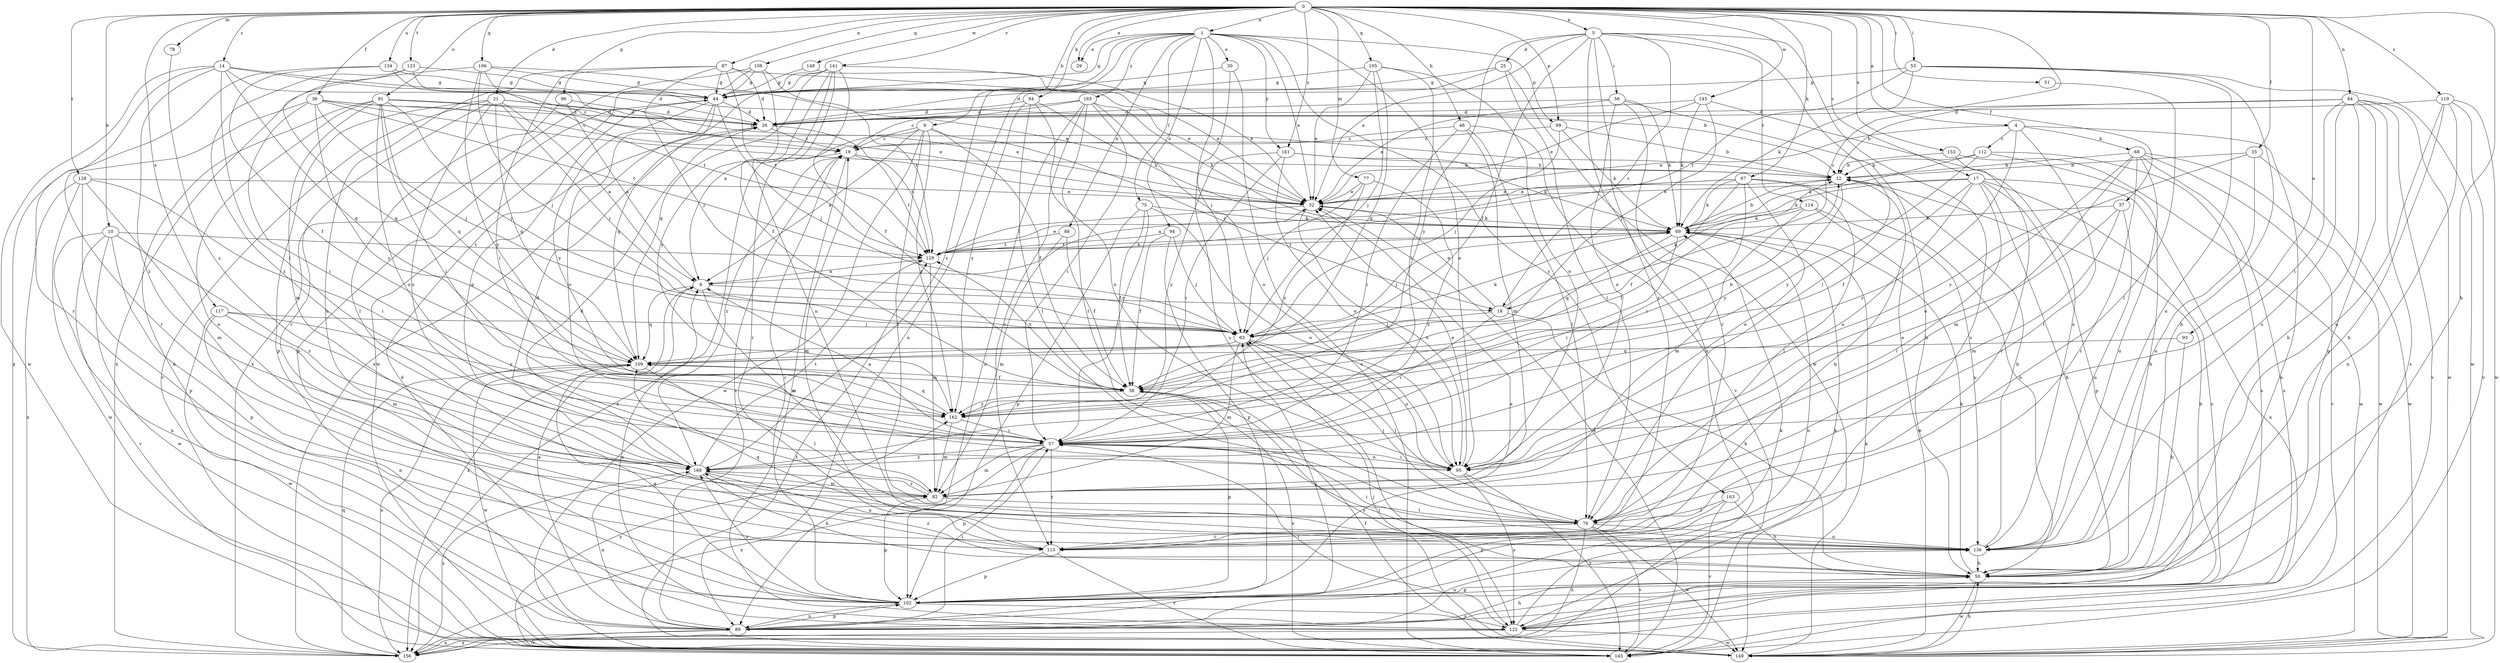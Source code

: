 strict digraph  {
0;
1;
4;
5;
6;
9;
10;
12;
14;
17;
18;
19;
21;
25;
26;
29;
30;
32;
35;
36;
37;
38;
44;
46;
50;
51;
53;
56;
57;
63;
64;
67;
68;
69;
75;
76;
77;
78;
82;
84;
87;
88;
89;
91;
93;
94;
95;
96;
99;
102;
105;
106;
108;
109;
112;
114;
115;
117;
119;
122;
123;
128;
129;
134;
136;
141;
143;
145;
148;
149;
153;
156;
161;
162;
163;
165;
168;
0 -> 1  [label=a];
0 -> 4  [label=a];
0 -> 5  [label=a];
0 -> 9  [label=b];
0 -> 10  [label=b];
0 -> 14  [label=c];
0 -> 17  [label=c];
0 -> 18  [label=c];
0 -> 21  [label=d];
0 -> 29  [label=e];
0 -> 35  [label=f];
0 -> 36  [label=f];
0 -> 37  [label=f];
0 -> 46  [label=h];
0 -> 50  [label=h];
0 -> 51  [label=i];
0 -> 53  [label=i];
0 -> 64  [label=k];
0 -> 67  [label=k];
0 -> 77  [label=m];
0 -> 78  [label=m];
0 -> 84  [label=n];
0 -> 87  [label=n];
0 -> 91  [label=o];
0 -> 93  [label=o];
0 -> 96  [label=p];
0 -> 99  [label=p];
0 -> 105  [label=q];
0 -> 106  [label=q];
0 -> 108  [label=q];
0 -> 117  [label=s];
0 -> 119  [label=s];
0 -> 123  [label=t];
0 -> 128  [label=t];
0 -> 134  [label=u];
0 -> 141  [label=v];
0 -> 145  [label=w];
0 -> 148  [label=w];
0 -> 153  [label=x];
0 -> 161  [label=y];
1 -> 29  [label=e];
1 -> 30  [label=e];
1 -> 32  [label=e];
1 -> 44  [label=g];
1 -> 75  [label=l];
1 -> 88  [label=n];
1 -> 89  [label=n];
1 -> 94  [label=o];
1 -> 95  [label=o];
1 -> 99  [label=p];
1 -> 122  [label=s];
1 -> 161  [label=y];
1 -> 163  [label=z];
1 -> 165  [label=z];
1 -> 168  [label=z];
4 -> 32  [label=e];
4 -> 68  [label=k];
4 -> 76  [label=l];
4 -> 89  [label=n];
4 -> 112  [label=r];
4 -> 168  [label=z];
5 -> 18  [label=c];
5 -> 25  [label=d];
5 -> 32  [label=e];
5 -> 38  [label=f];
5 -> 56  [label=i];
5 -> 76  [label=l];
5 -> 114  [label=r];
5 -> 115  [label=r];
5 -> 122  [label=s];
5 -> 156  [label=x];
5 -> 162  [label=y];
6 -> 18  [label=c];
6 -> 82  [label=m];
6 -> 109  [label=q];
6 -> 156  [label=x];
9 -> 6  [label=a];
9 -> 18  [label=c];
9 -> 19  [label=c];
9 -> 38  [label=f];
9 -> 76  [label=l];
9 -> 115  [label=r];
9 -> 149  [label=w];
9 -> 162  [label=y];
10 -> 89  [label=n];
10 -> 102  [label=p];
10 -> 129  [label=t];
10 -> 143  [label=v];
10 -> 149  [label=w];
10 -> 168  [label=z];
12 -> 32  [label=e];
12 -> 162  [label=y];
14 -> 12  [label=b];
14 -> 19  [label=c];
14 -> 44  [label=g];
14 -> 57  [label=i];
14 -> 109  [label=q];
14 -> 115  [label=r];
14 -> 149  [label=w];
14 -> 168  [label=z];
17 -> 32  [label=e];
17 -> 38  [label=f];
17 -> 50  [label=h];
17 -> 69  [label=k];
17 -> 76  [label=l];
17 -> 95  [label=o];
17 -> 102  [label=p];
17 -> 122  [label=s];
17 -> 156  [label=x];
18 -> 12  [label=b];
18 -> 32  [label=e];
18 -> 50  [label=h];
18 -> 57  [label=i];
18 -> 63  [label=j];
19 -> 12  [label=b];
19 -> 122  [label=s];
19 -> 129  [label=t];
19 -> 156  [label=x];
19 -> 168  [label=z];
21 -> 6  [label=a];
21 -> 26  [label=d];
21 -> 32  [label=e];
21 -> 63  [label=j];
21 -> 102  [label=p];
21 -> 109  [label=q];
21 -> 115  [label=r];
21 -> 143  [label=v];
21 -> 168  [label=z];
25 -> 26  [label=d];
25 -> 44  [label=g];
25 -> 76  [label=l];
25 -> 149  [label=w];
26 -> 19  [label=c];
26 -> 129  [label=t];
30 -> 44  [label=g];
30 -> 63  [label=j];
30 -> 143  [label=v];
32 -> 69  [label=k];
32 -> 95  [label=o];
32 -> 129  [label=t];
35 -> 12  [label=b];
35 -> 136  [label=u];
35 -> 149  [label=w];
35 -> 162  [label=y];
36 -> 19  [label=c];
36 -> 26  [label=d];
36 -> 32  [label=e];
36 -> 57  [label=i];
36 -> 63  [label=j];
36 -> 115  [label=r];
36 -> 129  [label=t];
36 -> 162  [label=y];
37 -> 69  [label=k];
37 -> 82  [label=m];
37 -> 95  [label=o];
37 -> 136  [label=u];
38 -> 12  [label=b];
38 -> 102  [label=p];
38 -> 122  [label=s];
38 -> 129  [label=t];
38 -> 143  [label=v];
38 -> 162  [label=y];
44 -> 26  [label=d];
44 -> 63  [label=j];
44 -> 95  [label=o];
44 -> 102  [label=p];
44 -> 109  [label=q];
44 -> 162  [label=y];
46 -> 19  [label=c];
46 -> 57  [label=i];
46 -> 76  [label=l];
46 -> 82  [label=m];
46 -> 143  [label=v];
50 -> 57  [label=i];
50 -> 69  [label=k];
50 -> 102  [label=p];
50 -> 149  [label=w];
50 -> 168  [label=z];
51 -> 76  [label=l];
53 -> 44  [label=g];
53 -> 50  [label=h];
53 -> 69  [label=k];
53 -> 129  [label=t];
53 -> 136  [label=u];
53 -> 149  [label=w];
56 -> 26  [label=d];
56 -> 32  [label=e];
56 -> 50  [label=h];
56 -> 69  [label=k];
56 -> 95  [label=o];
56 -> 115  [label=r];
57 -> 6  [label=a];
57 -> 82  [label=m];
57 -> 95  [label=o];
57 -> 102  [label=p];
57 -> 115  [label=r];
57 -> 156  [label=x];
57 -> 168  [label=z];
63 -> 69  [label=k];
63 -> 76  [label=l];
63 -> 82  [label=m];
63 -> 95  [label=o];
63 -> 109  [label=q];
64 -> 26  [label=d];
64 -> 69  [label=k];
64 -> 76  [label=l];
64 -> 95  [label=o];
64 -> 162  [label=y];
67 -> 6  [label=a];
67 -> 32  [label=e];
67 -> 38  [label=f];
67 -> 50  [label=h];
67 -> 57  [label=i];
67 -> 69  [label=k];
67 -> 76  [label=l];
67 -> 95  [label=o];
68 -> 12  [label=b];
68 -> 82  [label=m];
68 -> 95  [label=o];
68 -> 115  [label=r];
68 -> 122  [label=s];
68 -> 136  [label=u];
68 -> 143  [label=v];
68 -> 149  [label=w];
69 -> 12  [label=b];
69 -> 57  [label=i];
69 -> 63  [label=j];
69 -> 89  [label=n];
69 -> 109  [label=q];
69 -> 129  [label=t];
75 -> 38  [label=f];
75 -> 57  [label=i];
75 -> 69  [label=k];
75 -> 95  [label=o];
75 -> 102  [label=p];
76 -> 63  [label=j];
76 -> 115  [label=r];
76 -> 136  [label=u];
76 -> 143  [label=v];
76 -> 149  [label=w];
76 -> 156  [label=x];
77 -> 32  [label=e];
77 -> 63  [label=j];
77 -> 162  [label=y];
77 -> 168  [label=z];
78 -> 168  [label=z];
82 -> 26  [label=d];
82 -> 76  [label=l];
82 -> 102  [label=p];
82 -> 168  [label=z];
84 -> 12  [label=b];
84 -> 26  [label=d];
84 -> 50  [label=h];
84 -> 57  [label=i];
84 -> 102  [label=p];
84 -> 122  [label=s];
84 -> 136  [label=u];
84 -> 143  [label=v];
84 -> 149  [label=w];
87 -> 26  [label=d];
87 -> 32  [label=e];
87 -> 44  [label=g];
87 -> 57  [label=i];
87 -> 63  [label=j];
87 -> 129  [label=t];
87 -> 136  [label=u];
88 -> 38  [label=f];
88 -> 82  [label=m];
88 -> 129  [label=t];
89 -> 6  [label=a];
89 -> 19  [label=c];
89 -> 50  [label=h];
89 -> 57  [label=i];
89 -> 63  [label=j];
89 -> 69  [label=k];
89 -> 102  [label=p];
89 -> 136  [label=u];
89 -> 143  [label=v];
89 -> 156  [label=x];
91 -> 26  [label=d];
91 -> 32  [label=e];
91 -> 57  [label=i];
91 -> 63  [label=j];
91 -> 82  [label=m];
91 -> 89  [label=n];
91 -> 95  [label=o];
91 -> 109  [label=q];
91 -> 136  [label=u];
93 -> 50  [label=h];
93 -> 109  [label=q];
94 -> 38  [label=f];
94 -> 63  [label=j];
94 -> 102  [label=p];
94 -> 129  [label=t];
95 -> 32  [label=e];
95 -> 57  [label=i];
95 -> 122  [label=s];
95 -> 143  [label=v];
96 -> 6  [label=a];
96 -> 26  [label=d];
96 -> 76  [label=l];
99 -> 12  [label=b];
99 -> 19  [label=c];
99 -> 63  [label=j];
99 -> 69  [label=k];
102 -> 19  [label=c];
102 -> 32  [label=e];
102 -> 89  [label=n];
102 -> 109  [label=q];
102 -> 122  [label=s];
102 -> 168  [label=z];
105 -> 32  [label=e];
105 -> 44  [label=g];
105 -> 57  [label=i];
105 -> 63  [label=j];
105 -> 95  [label=o];
105 -> 109  [label=q];
106 -> 32  [label=e];
106 -> 44  [label=g];
106 -> 63  [label=j];
106 -> 129  [label=t];
106 -> 156  [label=x];
106 -> 162  [label=y];
108 -> 38  [label=f];
108 -> 44  [label=g];
108 -> 129  [label=t];
108 -> 149  [label=w];
108 -> 156  [label=x];
109 -> 38  [label=f];
109 -> 76  [label=l];
109 -> 149  [label=w];
109 -> 156  [label=x];
112 -> 12  [label=b];
112 -> 50  [label=h];
112 -> 69  [label=k];
112 -> 122  [label=s];
112 -> 162  [label=y];
114 -> 38  [label=f];
114 -> 69  [label=k];
114 -> 82  [label=m];
114 -> 136  [label=u];
114 -> 149  [label=w];
115 -> 12  [label=b];
115 -> 19  [label=c];
115 -> 102  [label=p];
115 -> 143  [label=v];
117 -> 63  [label=j];
117 -> 82  [label=m];
117 -> 89  [label=n];
117 -> 149  [label=w];
117 -> 162  [label=y];
119 -> 26  [label=d];
119 -> 50  [label=h];
119 -> 89  [label=n];
119 -> 136  [label=u];
119 -> 143  [label=v];
119 -> 149  [label=w];
122 -> 6  [label=a];
122 -> 12  [label=b];
122 -> 26  [label=d];
122 -> 57  [label=i];
122 -> 69  [label=k];
122 -> 149  [label=w];
122 -> 156  [label=x];
123 -> 12  [label=b];
123 -> 44  [label=g];
123 -> 109  [label=q];
123 -> 168  [label=z];
128 -> 32  [label=e];
128 -> 57  [label=i];
128 -> 82  [label=m];
128 -> 102  [label=p];
128 -> 149  [label=w];
128 -> 156  [label=x];
129 -> 6  [label=a];
129 -> 32  [label=e];
129 -> 69  [label=k];
129 -> 82  [label=m];
134 -> 26  [label=d];
134 -> 38  [label=f];
134 -> 44  [label=g];
134 -> 156  [label=x];
136 -> 12  [label=b];
136 -> 50  [label=h];
136 -> 57  [label=i];
136 -> 109  [label=q];
141 -> 6  [label=a];
141 -> 32  [label=e];
141 -> 38  [label=f];
141 -> 44  [label=g];
141 -> 109  [label=q];
141 -> 136  [label=u];
141 -> 156  [label=x];
141 -> 162  [label=y];
143 -> 32  [label=e];
143 -> 162  [label=y];
145 -> 26  [label=d];
145 -> 32  [label=e];
145 -> 63  [label=j];
145 -> 69  [label=k];
145 -> 136  [label=u];
148 -> 32  [label=e];
148 -> 44  [label=g];
149 -> 38  [label=f];
149 -> 50  [label=h];
149 -> 63  [label=j];
149 -> 69  [label=k];
149 -> 129  [label=t];
153 -> 12  [label=b];
153 -> 115  [label=r];
153 -> 149  [label=w];
156 -> 109  [label=q];
156 -> 168  [label=z];
161 -> 12  [label=b];
161 -> 57  [label=i];
161 -> 69  [label=k];
161 -> 95  [label=o];
161 -> 162  [label=y];
162 -> 57  [label=i];
162 -> 82  [label=m];
162 -> 109  [label=q];
163 -> 50  [label=h];
163 -> 76  [label=l];
163 -> 102  [label=p];
163 -> 143  [label=v];
165 -> 19  [label=c];
165 -> 26  [label=d];
165 -> 57  [label=i];
165 -> 69  [label=k];
165 -> 76  [label=l];
165 -> 89  [label=n];
165 -> 95  [label=o];
165 -> 115  [label=r];
168 -> 26  [label=d];
168 -> 44  [label=g];
168 -> 50  [label=h];
168 -> 82  [label=m];
168 -> 89  [label=n];
168 -> 129  [label=t];
168 -> 136  [label=u];
}
